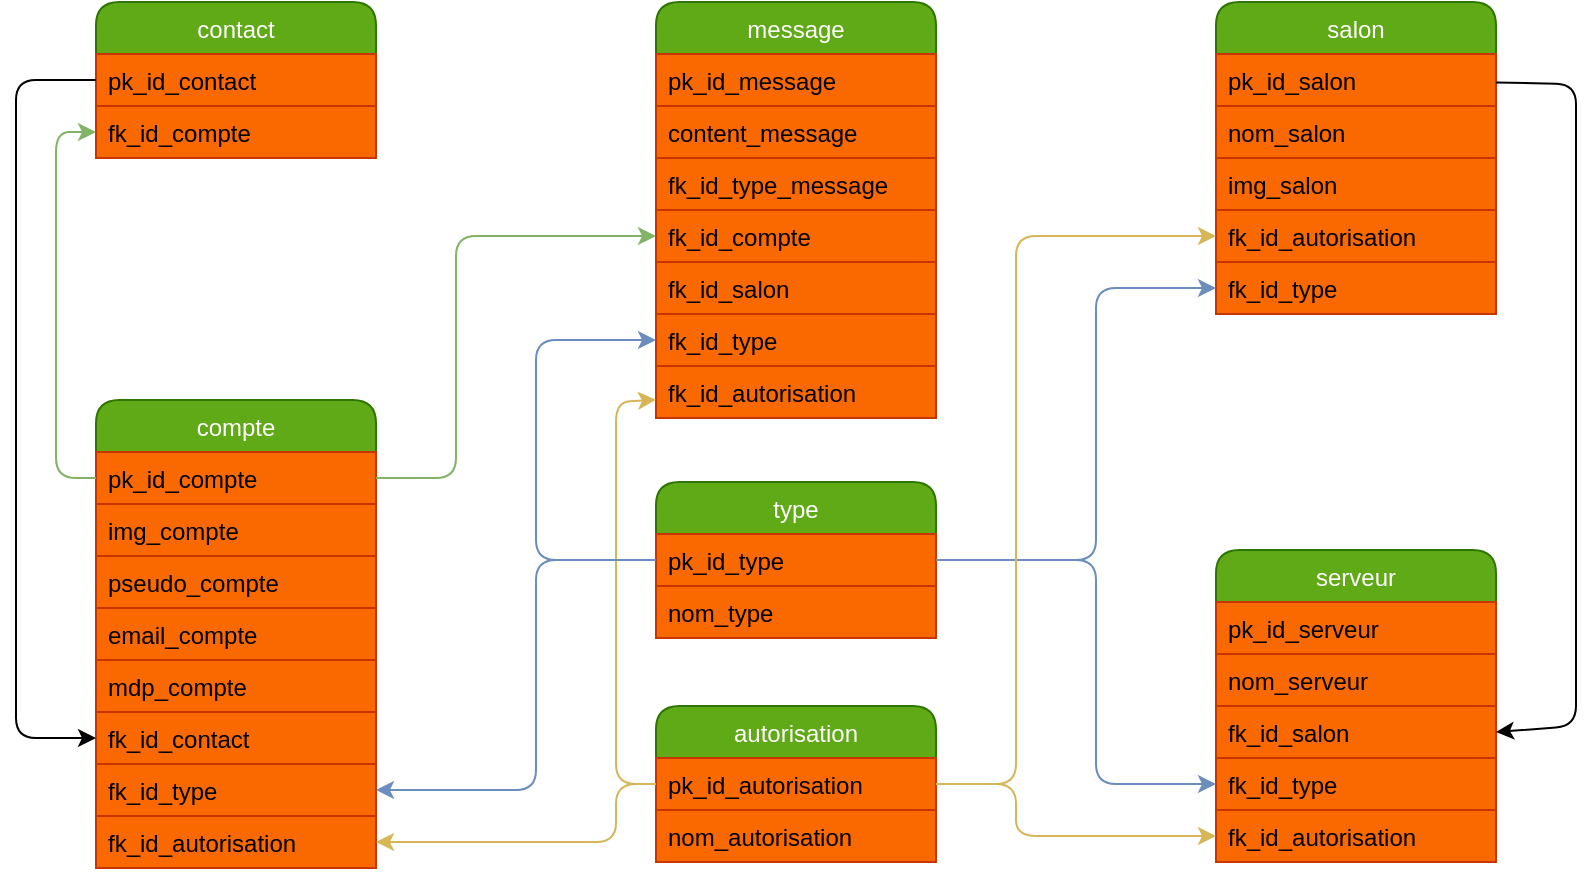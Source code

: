 <mxfile>
    <diagram id="3r2btJshjQfWCY1h0-so" name="Page-1">
        <mxGraphModel dx="1153" dy="790" grid="1" gridSize="10" guides="1" tooltips="1" connect="1" arrows="1" fold="1" page="1" pageScale="1" pageWidth="1169" pageHeight="1654" math="0" shadow="0">
            <root>
                <mxCell id="0"/>
                <mxCell id="1" parent="0"/>
                <mxCell id="8" value="compte" style="swimlane;fontStyle=0;childLayout=stackLayout;horizontal=1;startSize=26;fillColor=#60a917;horizontalStack=0;resizeParent=1;resizeParentMax=0;resizeLast=0;collapsible=1;marginBottom=0;rounded=1;fontColor=#ffffff;strokeColor=#2D7600;" parent="1" vertex="1">
                    <mxGeometry x="60" y="507" width="140" height="234" as="geometry"/>
                </mxCell>
                <mxCell id="9" value="pk_id_compte" style="text;strokeColor=#C73500;fillColor=#fa6800;align=left;verticalAlign=top;spacingLeft=4;spacingRight=4;overflow=hidden;rotatable=0;points=[[0,0.5],[1,0.5]];portConstraint=eastwest;fontColor=#000000;" parent="8" vertex="1">
                    <mxGeometry y="26" width="140" height="26" as="geometry"/>
                </mxCell>
                <mxCell id="10" value="img_compte" style="text;strokeColor=#C73500;fillColor=#fa6800;align=left;verticalAlign=top;spacingLeft=4;spacingRight=4;overflow=hidden;rotatable=0;points=[[0,0.5],[1,0.5]];portConstraint=eastwest;fontColor=#000000;" parent="8" vertex="1">
                    <mxGeometry y="52" width="140" height="26" as="geometry"/>
                </mxCell>
                <mxCell id="11" value="pseudo_compte" style="text;strokeColor=#C73500;fillColor=#fa6800;align=left;verticalAlign=top;spacingLeft=4;spacingRight=4;overflow=hidden;rotatable=0;points=[[0,0.5],[1,0.5]];portConstraint=eastwest;fontColor=#000000;" parent="8" vertex="1">
                    <mxGeometry y="78" width="140" height="26" as="geometry"/>
                </mxCell>
                <mxCell id="14" value="email_compte" style="text;strokeColor=#C73500;fillColor=#fa6800;align=left;verticalAlign=top;spacingLeft=4;spacingRight=4;overflow=hidden;rotatable=0;points=[[0,0.5],[1,0.5]];portConstraint=eastwest;fontColor=#000000;" parent="8" vertex="1">
                    <mxGeometry y="104" width="140" height="26" as="geometry"/>
                </mxCell>
                <mxCell id="15" value="mdp_compte" style="text;strokeColor=#C73500;fillColor=#fa6800;align=left;verticalAlign=top;spacingLeft=4;spacingRight=4;overflow=hidden;rotatable=0;points=[[0,0.5],[1,0.5]];portConstraint=eastwest;fontColor=#000000;" parent="8" vertex="1">
                    <mxGeometry y="130" width="140" height="26" as="geometry"/>
                </mxCell>
                <mxCell id="73" value="fk_id_contact" style="text;strokeColor=#C73500;fillColor=#fa6800;align=left;verticalAlign=top;spacingLeft=4;spacingRight=4;overflow=hidden;rotatable=0;points=[[0,0.5],[1,0.5]];portConstraint=eastwest;fontColor=#000000;" parent="8" vertex="1">
                    <mxGeometry y="156" width="140" height="26" as="geometry"/>
                </mxCell>
                <mxCell id="101" value="fk_id_type" style="text;strokeColor=#C73500;fillColor=#fa6800;align=left;verticalAlign=top;spacingLeft=4;spacingRight=4;overflow=hidden;rotatable=0;points=[[0,0.5],[1,0.5]];portConstraint=eastwest;fontColor=#000000;" vertex="1" parent="8">
                    <mxGeometry y="182" width="140" height="26" as="geometry"/>
                </mxCell>
                <mxCell id="94" value="fk_id_autorisation" style="text;strokeColor=#C73500;fillColor=#fa6800;align=left;verticalAlign=top;spacingLeft=4;spacingRight=4;overflow=hidden;rotatable=0;points=[[0,0.5],[1,0.5]];portConstraint=eastwest;fontColor=#000000;" vertex="1" parent="8">
                    <mxGeometry y="208" width="140" height="26" as="geometry"/>
                </mxCell>
                <mxCell id="17" value="message" style="swimlane;fontStyle=0;childLayout=stackLayout;horizontal=1;startSize=26;fillColor=#60a917;horizontalStack=0;resizeParent=1;resizeParentMax=0;resizeLast=0;collapsible=1;marginBottom=0;rounded=1;fontColor=#ffffff;strokeColor=#2D7600;" parent="1" vertex="1">
                    <mxGeometry x="340" y="308" width="140" height="208" as="geometry"/>
                </mxCell>
                <mxCell id="18" value="pk_id_message" style="text;strokeColor=#C73500;fillColor=#fa6800;align=left;verticalAlign=top;spacingLeft=4;spacingRight=4;overflow=hidden;rotatable=0;points=[[0,0.5],[1,0.5]];portConstraint=eastwest;fontColor=#000000;" parent="17" vertex="1">
                    <mxGeometry y="26" width="140" height="26" as="geometry"/>
                </mxCell>
                <mxCell id="19" value="content_message" style="text;strokeColor=#C73500;fillColor=#fa6800;align=left;verticalAlign=top;spacingLeft=4;spacingRight=4;overflow=hidden;rotatable=0;points=[[0,0.5],[1,0.5]];portConstraint=eastwest;fontColor=#000000;" parent="17" vertex="1">
                    <mxGeometry y="52" width="140" height="26" as="geometry"/>
                </mxCell>
                <mxCell id="54" value="fk_id_type_message" style="text;strokeColor=#C73500;fillColor=#fa6800;align=left;verticalAlign=top;spacingLeft=4;spacingRight=4;overflow=hidden;rotatable=0;points=[[0,0.5],[1,0.5]];portConstraint=eastwest;fontColor=#000000;" parent="17" vertex="1">
                    <mxGeometry y="78" width="140" height="26" as="geometry"/>
                </mxCell>
                <mxCell id="20" value="fk_id_compte" style="text;strokeColor=#C73500;fillColor=#fa6800;align=left;verticalAlign=top;spacingLeft=4;spacingRight=4;overflow=hidden;rotatable=0;points=[[0,0.5],[1,0.5]];portConstraint=eastwest;fontColor=#000000;" parent="17" vertex="1">
                    <mxGeometry y="104" width="140" height="26" as="geometry"/>
                </mxCell>
                <mxCell id="21" value="fk_id_salon" style="text;strokeColor=#C73500;fillColor=#fa6800;align=left;verticalAlign=top;spacingLeft=4;spacingRight=4;overflow=hidden;rotatable=0;points=[[0,0.5],[1,0.5]];portConstraint=eastwest;fontColor=#000000;" parent="17" vertex="1">
                    <mxGeometry y="130" width="140" height="26" as="geometry"/>
                </mxCell>
                <mxCell id="100" value="fk_id_type" style="text;strokeColor=#C73500;fillColor=#fa6800;align=left;verticalAlign=top;spacingLeft=4;spacingRight=4;overflow=hidden;rotatable=0;points=[[0,0.5],[1,0.5]];portConstraint=eastwest;fontColor=#000000;" vertex="1" parent="17">
                    <mxGeometry y="156" width="140" height="26" as="geometry"/>
                </mxCell>
                <mxCell id="95" value="fk_id_autorisation" style="text;strokeColor=#C73500;fillColor=#fa6800;align=left;verticalAlign=top;spacingLeft=4;spacingRight=4;overflow=hidden;rotatable=0;points=[[0,0.5],[1,0.5]];portConstraint=eastwest;fontColor=#000000;" vertex="1" parent="17">
                    <mxGeometry y="182" width="140" height="26" as="geometry"/>
                </mxCell>
                <mxCell id="23" value="serveur" style="swimlane;fontStyle=0;childLayout=stackLayout;horizontal=1;startSize=26;fillColor=#60a917;horizontalStack=0;resizeParent=1;resizeParentMax=0;resizeLast=0;collapsible=1;marginBottom=0;rounded=1;fontColor=#ffffff;strokeColor=#2D7600;" parent="1" vertex="1">
                    <mxGeometry x="620" y="582" width="140" height="156" as="geometry"/>
                </mxCell>
                <mxCell id="24" value="pk_id_serveur" style="text;strokeColor=#C73500;fillColor=#fa6800;align=left;verticalAlign=top;spacingLeft=4;spacingRight=4;overflow=hidden;rotatable=0;points=[[0,0.5],[1,0.5]];portConstraint=eastwest;fontColor=#000000;" parent="23" vertex="1">
                    <mxGeometry y="26" width="140" height="26" as="geometry"/>
                </mxCell>
                <mxCell id="25" value="nom_serveur" style="text;strokeColor=#C73500;fillColor=#fa6800;align=left;verticalAlign=top;spacingLeft=4;spacingRight=4;overflow=hidden;rotatable=0;points=[[0,0.5],[1,0.5]];portConstraint=eastwest;fontColor=#000000;" parent="23" vertex="1">
                    <mxGeometry y="52" width="140" height="26" as="geometry"/>
                </mxCell>
                <mxCell id="91" value="fk_id_salon" style="text;strokeColor=#C73500;fillColor=#fa6800;align=left;verticalAlign=top;spacingLeft=4;spacingRight=4;overflow=hidden;rotatable=0;points=[[0,0.5],[1,0.5]];portConstraint=eastwest;fontColor=#000000;" parent="23" vertex="1">
                    <mxGeometry y="78" width="140" height="26" as="geometry"/>
                </mxCell>
                <mxCell id="26" value="fk_id_type" style="text;strokeColor=#C73500;fillColor=#fa6800;align=left;verticalAlign=top;spacingLeft=4;spacingRight=4;overflow=hidden;rotatable=0;points=[[0,0.5],[1,0.5]];portConstraint=eastwest;fontColor=#000000;" parent="23" vertex="1">
                    <mxGeometry y="104" width="140" height="26" as="geometry"/>
                </mxCell>
                <mxCell id="90" value="fk_id_autorisation" style="text;strokeColor=#C73500;fillColor=#fa6800;align=left;verticalAlign=top;spacingLeft=4;spacingRight=4;overflow=hidden;rotatable=0;points=[[0,0.5],[1,0.5]];portConstraint=eastwest;fontColor=#000000;" parent="23" vertex="1">
                    <mxGeometry y="130" width="140" height="26" as="geometry"/>
                </mxCell>
                <mxCell id="28" value="salon" style="swimlane;fontStyle=0;childLayout=stackLayout;horizontal=1;startSize=26;fillColor=#60a917;horizontalStack=0;resizeParent=1;resizeParentMax=0;resizeLast=0;collapsible=1;marginBottom=0;rounded=1;fontColor=#ffffff;strokeColor=#2D7600;" parent="1" vertex="1">
                    <mxGeometry x="620" y="308" width="140" height="156" as="geometry"/>
                </mxCell>
                <mxCell id="29" value="pk_id_salon" style="text;strokeColor=#C73500;fillColor=#fa6800;align=left;verticalAlign=top;spacingLeft=4;spacingRight=4;overflow=hidden;rotatable=0;points=[[0,0.5],[1,0.5]];portConstraint=eastwest;fontColor=#000000;" parent="28" vertex="1">
                    <mxGeometry y="26" width="140" height="26" as="geometry"/>
                </mxCell>
                <mxCell id="30" value="nom_salon" style="text;strokeColor=#C73500;fillColor=#fa6800;align=left;verticalAlign=top;spacingLeft=4;spacingRight=4;overflow=hidden;rotatable=0;points=[[0,0.5],[1,0.5]];portConstraint=eastwest;fontColor=#000000;" parent="28" vertex="1">
                    <mxGeometry y="52" width="140" height="26" as="geometry"/>
                </mxCell>
                <mxCell id="32" value="img_salon" style="text;strokeColor=#C73500;fillColor=#fa6800;align=left;verticalAlign=top;spacingLeft=4;spacingRight=4;overflow=hidden;rotatable=0;points=[[0,0.5],[1,0.5]];portConstraint=eastwest;fontColor=#000000;" parent="28" vertex="1">
                    <mxGeometry y="78" width="140" height="26" as="geometry"/>
                </mxCell>
                <mxCell id="99" value="fk_id_autorisation" style="text;strokeColor=#C73500;fillColor=#fa6800;align=left;verticalAlign=top;spacingLeft=4;spacingRight=4;overflow=hidden;rotatable=0;points=[[0,0.5],[1,0.5]];portConstraint=eastwest;fontColor=#000000;" vertex="1" parent="28">
                    <mxGeometry y="104" width="140" height="26" as="geometry"/>
                </mxCell>
                <mxCell id="31" value="fk_id_type" style="text;strokeColor=#C73500;fillColor=#fa6800;align=left;verticalAlign=top;spacingLeft=4;spacingRight=4;overflow=hidden;rotatable=0;points=[[0,0.5],[1,0.5]];portConstraint=eastwest;fontColor=#000000;" parent="28" vertex="1">
                    <mxGeometry y="130" width="140" height="26" as="geometry"/>
                </mxCell>
                <mxCell id="55" value="contact" style="swimlane;fontStyle=0;childLayout=stackLayout;horizontal=1;startSize=26;fillColor=#60a917;horizontalStack=0;resizeParent=1;resizeParentMax=0;resizeLast=0;collapsible=1;marginBottom=0;rounded=1;fontColor=#ffffff;strokeColor=#2D7600;" parent="1" vertex="1">
                    <mxGeometry x="60" y="308" width="140" height="78" as="geometry"/>
                </mxCell>
                <mxCell id="56" value="pk_id_contact" style="text;strokeColor=#C73500;fillColor=#fa6800;align=left;verticalAlign=top;spacingLeft=4;spacingRight=4;overflow=hidden;rotatable=0;points=[[0,0.5],[1,0.5]];portConstraint=eastwest;fontColor=#000000;" parent="55" vertex="1">
                    <mxGeometry y="26" width="140" height="26" as="geometry"/>
                </mxCell>
                <mxCell id="57" value="fk_id_compte" style="text;strokeColor=#C73500;fillColor=#fa6800;align=left;verticalAlign=top;spacingLeft=4;spacingRight=4;overflow=hidden;rotatable=0;points=[[0,0.5],[1,0.5]];portConstraint=eastwest;fontColor=#000000;" parent="55" vertex="1">
                    <mxGeometry y="52" width="140" height="26" as="geometry"/>
                </mxCell>
                <mxCell id="109" style="edgeStyle=none;html=1;fillColor=#fff2cc;strokeColor=#d6b656;" edge="1" parent="1" source="61" target="95">
                    <mxGeometry relative="1" as="geometry">
                        <mxPoint x="320" y="468" as="targetPoint"/>
                        <Array as="points">
                            <mxPoint x="320" y="699"/>
                            <mxPoint x="320" y="508"/>
                        </Array>
                    </mxGeometry>
                </mxCell>
                <mxCell id="61" value="autorisation" style="swimlane;fontStyle=0;childLayout=stackLayout;horizontal=1;startSize=26;fillColor=#60a917;horizontalStack=0;resizeParent=1;resizeParentMax=0;resizeLast=0;collapsible=1;marginBottom=0;rounded=1;fontColor=#ffffff;strokeColor=#2D7600;" parent="1" vertex="1">
                    <mxGeometry x="340" y="660" width="140" height="78" as="geometry"/>
                </mxCell>
                <mxCell id="62" value="pk_id_autorisation" style="text;strokeColor=#C73500;fillColor=#fa6800;align=left;verticalAlign=top;spacingLeft=4;spacingRight=4;overflow=hidden;rotatable=0;points=[[0,0.5],[1,0.5]];portConstraint=eastwest;fontColor=#000000;" parent="61" vertex="1">
                    <mxGeometry y="26" width="140" height="26" as="geometry"/>
                </mxCell>
                <mxCell id="64" value="nom_autorisation" style="text;strokeColor=#C73500;fillColor=#fa6800;align=left;verticalAlign=top;spacingLeft=4;spacingRight=4;overflow=hidden;rotatable=0;points=[[0,0.5],[1,0.5]];portConstraint=eastwest;fontColor=#000000;" parent="61" vertex="1">
                    <mxGeometry y="52" width="140" height="26" as="geometry"/>
                </mxCell>
                <mxCell id="66" value="type" style="swimlane;fontStyle=0;childLayout=stackLayout;horizontal=1;startSize=26;fillColor=#60a917;horizontalStack=0;resizeParent=1;resizeParentMax=0;resizeLast=0;collapsible=1;marginBottom=0;rounded=1;fontColor=#ffffff;strokeColor=#2D7600;" parent="1" vertex="1">
                    <mxGeometry x="340" y="548" width="140" height="78" as="geometry"/>
                </mxCell>
                <mxCell id="67" value="pk_id_type" style="text;strokeColor=#C73500;fillColor=#fa6800;align=left;verticalAlign=top;spacingLeft=4;spacingRight=4;overflow=hidden;rotatable=0;points=[[0,0.5],[1,0.5]];portConstraint=eastwest;fontColor=#000000;" parent="66" vertex="1">
                    <mxGeometry y="26" width="140" height="26" as="geometry"/>
                </mxCell>
                <mxCell id="68" value="nom_type" style="text;strokeColor=#C73500;fillColor=#fa6800;align=left;verticalAlign=top;spacingLeft=4;spacingRight=4;overflow=hidden;rotatable=0;points=[[0,0.5],[1,0.5]];portConstraint=eastwest;fontColor=#000000;" parent="66" vertex="1">
                    <mxGeometry y="52" width="140" height="26" as="geometry"/>
                </mxCell>
                <mxCell id="70" style="edgeStyle=none;html=1;fontColor=#000000;entryX=0;entryY=0.5;entryDx=0;entryDy=0;fillColor=#d5e8d4;strokeColor=#82b366;" parent="1" source="9" target="57" edge="1">
                    <mxGeometry relative="1" as="geometry">
                        <mxPoint x="-30" y="395" as="targetPoint"/>
                        <Array as="points">
                            <mxPoint x="40" y="546"/>
                            <mxPoint x="40" y="373"/>
                        </Array>
                    </mxGeometry>
                </mxCell>
                <mxCell id="74" style="edgeStyle=none;html=1;fontColor=#000000;entryX=0;entryY=0.5;entryDx=0;entryDy=0;" parent="1" source="56" target="73" edge="1">
                    <mxGeometry relative="1" as="geometry">
                        <mxPoint x="10" y="673" as="targetPoint"/>
                        <Array as="points">
                            <mxPoint x="20" y="347"/>
                            <mxPoint x="20" y="676"/>
                        </Array>
                    </mxGeometry>
                </mxCell>
                <mxCell id="89" style="edgeStyle=none;html=1;fontColor=#000000;entryX=0;entryY=0.5;entryDx=0;entryDy=0;fillColor=#d5e8d4;strokeColor=#82b366;" parent="1" source="9" target="20" edge="1">
                    <mxGeometry relative="1" as="geometry">
                        <mxPoint x="520" y="450" as="targetPoint"/>
                        <Array as="points">
                            <mxPoint x="240" y="546"/>
                            <mxPoint x="240" y="425"/>
                        </Array>
                    </mxGeometry>
                </mxCell>
                <mxCell id="98" style="edgeStyle=none;html=1;entryX=1;entryY=0.5;entryDx=0;entryDy=0;" edge="1" parent="1" source="29" target="91">
                    <mxGeometry relative="1" as="geometry">
                        <mxPoint x="820" y="552" as="targetPoint"/>
                        <Array as="points">
                            <mxPoint x="800" y="349"/>
                            <mxPoint x="800" y="541"/>
                            <mxPoint x="800" y="670"/>
                        </Array>
                    </mxGeometry>
                </mxCell>
                <mxCell id="104" style="edgeStyle=none;html=1;entryX=0;entryY=0.5;entryDx=0;entryDy=0;fillColor=#dae8fc;strokeColor=#6c8ebf;" edge="1" parent="1" source="67" target="31">
                    <mxGeometry relative="1" as="geometry">
                        <mxPoint x="610" y="419" as="targetPoint"/>
                        <Array as="points">
                            <mxPoint x="560" y="587"/>
                            <mxPoint x="560" y="451"/>
                        </Array>
                    </mxGeometry>
                </mxCell>
                <mxCell id="105" style="edgeStyle=none;html=1;entryX=0;entryY=0.5;entryDx=0;entryDy=0;fillColor=#dae8fc;strokeColor=#6c8ebf;" edge="1" parent="1" source="67" target="26">
                    <mxGeometry relative="1" as="geometry">
                        <mxPoint x="650" y="419" as="targetPoint"/>
                        <Array as="points">
                            <mxPoint x="560" y="587"/>
                            <mxPoint x="560" y="699"/>
                        </Array>
                    </mxGeometry>
                </mxCell>
                <mxCell id="106" style="edgeStyle=none;html=1;entryX=0;entryY=0.5;entryDx=0;entryDy=0;exitX=1;exitY=0.5;exitDx=0;exitDy=0;fillColor=#fff2cc;strokeColor=#d6b656;" edge="1" parent="1" source="62" target="90">
                    <mxGeometry relative="1" as="geometry">
                        <mxPoint x="590" y="557" as="targetPoint"/>
                        <Array as="points">
                            <mxPoint x="520" y="699"/>
                            <mxPoint x="520" y="725"/>
                        </Array>
                    </mxGeometry>
                </mxCell>
                <mxCell id="107" style="edgeStyle=none;html=1;entryX=0;entryY=0.5;entryDx=0;entryDy=0;fillColor=#fff2cc;strokeColor=#d6b656;" edge="1" parent="1" source="62" target="99">
                    <mxGeometry relative="1" as="geometry">
                        <Array as="points">
                            <mxPoint x="520" y="699"/>
                            <mxPoint x="520" y="425"/>
                            <mxPoint x="560" y="425"/>
                        </Array>
                    </mxGeometry>
                </mxCell>
                <mxCell id="108" style="edgeStyle=none;html=1;entryX=1;entryY=0.5;entryDx=0;entryDy=0;fillColor=#fff2cc;strokeColor=#d6b656;" edge="1" parent="1" source="62" target="94">
                    <mxGeometry relative="1" as="geometry">
                        <Array as="points">
                            <mxPoint x="320" y="699"/>
                            <mxPoint x="320" y="728"/>
                        </Array>
                    </mxGeometry>
                </mxCell>
                <mxCell id="110" style="edgeStyle=none;html=1;entryX=0;entryY=0.5;entryDx=0;entryDy=0;fillColor=#dae8fc;strokeColor=#6c8ebf;" edge="1" parent="1" source="67" target="100">
                    <mxGeometry relative="1" as="geometry">
                        <mxPoint x="280" y="270" as="targetPoint"/>
                        <Array as="points">
                            <mxPoint x="280" y="587"/>
                            <mxPoint x="280" y="477"/>
                        </Array>
                    </mxGeometry>
                </mxCell>
                <mxCell id="111" style="edgeStyle=none;html=1;entryX=1;entryY=0.5;entryDx=0;entryDy=0;fillColor=#dae8fc;strokeColor=#6c8ebf;" edge="1" parent="1" source="67" target="101">
                    <mxGeometry relative="1" as="geometry">
                        <mxPoint x="170" y="419" as="targetPoint"/>
                        <Array as="points">
                            <mxPoint x="280" y="587"/>
                            <mxPoint x="280" y="702"/>
                        </Array>
                    </mxGeometry>
                </mxCell>
            </root>
        </mxGraphModel>
    </diagram>
</mxfile>